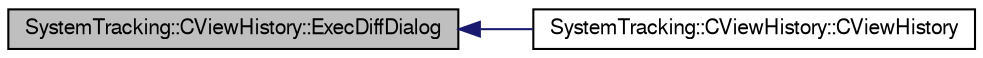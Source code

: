 digraph G
{
  edge [fontname="FreeSans",fontsize="10",labelfontname="FreeSans",labelfontsize="10"];
  node [fontname="FreeSans",fontsize="10",shape=record];
  rankdir="LR";
  Node1 [label="SystemTracking::CViewHistory::ExecDiffDialog",height=0.2,width=0.4,color="black", fillcolor="grey75", style="filled" fontcolor="black"];
  Node1 -> Node2 [dir="back",color="midnightblue",fontsize="10",style="solid",fontname="FreeSans"];
  Node2 [label="SystemTracking::CViewHistory::CViewHistory",height=0.2,width=0.4,color="black", fillcolor="white", style="filled",URL="$classSystemTracking_1_1CViewHistory.html#a2875f8ce3c650cd94cdb37ff746d362d",tooltip="Default constructor."];
}

